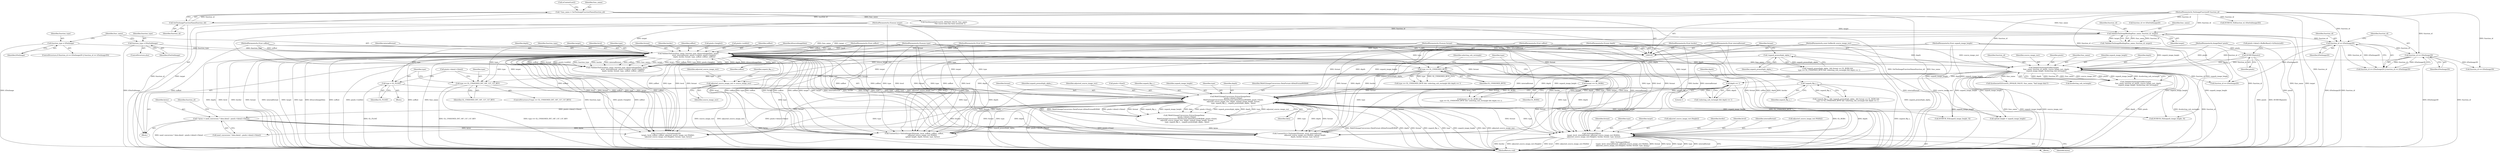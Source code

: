 digraph "0_Chrome_b43de74aa37a65c608308a122098204ab9c2702f@pointer" {
"1000280" [label="(Call,TexImage2DBase(\n        target, level, internalformat, adjusted_source_image_rect.Width(),\n        adjusted_source_image_rect.Height(), border, format, type, bytes))"];
"1000159" [label="(Call,ValidateTexFunc(func_name, function_type, kSourceImageData, target,\n                       level, internalformat, pixels->width(), pixels->height(),\n                       depth, border, format, type, xoffset, yoffset, zoffset))"];
"1000136" [label="(Call,ValidateTexImageBinding(func_name, function_id, target))"];
"1000117" [label="(Call,* func_name = GetTexImageFunctionName(function_id))"];
"1000119" [label="(Call,GetTexImageFunctionName(function_id))"];
"1000101" [label="(MethodParameterIn,TexImageFunctionID function_id)"];
"1000102" [label="(MethodParameterIn,GLenum target)"];
"1000150" [label="(Call,function_type = kTexImage)"];
"1000154" [label="(Call,function_type = kTexSubImage)"];
"1000103" [label="(MethodParameterIn,GLint level)"];
"1000104" [label="(MethodParameterIn,GLint internalformat)"];
"1000108" [label="(MethodParameterIn,GLsizei depth)"];
"1000105" [label="(MethodParameterIn,GLint border)"];
"1000106" [label="(MethodParameterIn,GLenum format)"];
"1000107" [label="(MethodParameterIn,GLenum type)"];
"1000109" [label="(MethodParameterIn,GLint xoffset)"];
"1000110" [label="(MethodParameterIn,GLint yoffset)"];
"1000111" [label="(MethodParameterIn,GLint zoffset)"];
"1000246" [label="(Call,WebGLImageConversion::ExtractImageData(\n            pixels->data()->Data(),\n            WebGLImageConversion::DataFormat::kDataFormatRGBA8, pixels->Size(),\n            adjusted_source_image_rect, depth, unpack_image_height, format,\n            type, unpack_flip_y_, unpack_premultiply_alpha_, data))"];
"1000194" [label="(Call,adjusted_source_image_rect = source_image_rect)"];
"1000182" [label="(Call,ValidateTexImageSubRectangle(\n          func_name, function_id, pixels, source_image_rect, depth,\n          unpack_image_height, &selecting_sub_rectangle))"];
"1000147" [label="(Call,function_id == kTexImage3D)"];
"1000144" [label="(Call,function_id == kTexImage2D)"];
"1000124" [label="(Call,DCHECK(pixels))"];
"1000112" [label="(MethodParameterIn,ImageData* pixels)"];
"1000113" [label="(MethodParameterIn,const IntRect& source_image_rect)"];
"1000114" [label="(MethodParameterIn,GLint unpack_image_height)"];
"1000227" [label="(Call,depth == 1)"];
"1000217" [label="(Call,format == GL_RGBA)"];
"1000237" [label="(Call,type == GL_UNSIGNED_INT_10F_11F_11F_REV)"];
"1000221" [label="(Call,type == GL_UNSIGNED_BYTE)"];
"1000241" [label="(Call,type = GL_FLOAT)"];
"1000211" [label="(Call,!unpack_flip_y_)"];
"1000214" [label="(Call,!unpack_premultiply_alpha_)"];
"1000266" [label="(Call,* bytes = need_conversion ? data.data() : pixels->data()->Data())"];
"1000195" [label="(Identifier,adjusted_source_image_rect)"];
"1000104" [label="(MethodParameterIn,GLint internalformat)"];
"1000110" [label="(MethodParameterIn,GLint yoffset)"];
"1000276" [label="(Block,)"];
"1000172" [label="(Identifier,xoffset)"];
"1000281" [label="(Identifier,target)"];
"1000113" [label="(MethodParameterIn,const IntRect& source_image_rect)"];
"1000103" [label="(MethodParameterIn,GLint level)"];
"1000105" [label="(MethodParameterIn,GLint border)"];
"1000251" [label="(Identifier,depth)"];
"1000268" [label="(Call,need_conversion ? data.data() : pixels->data()->Data())"];
"1000162" [label="(Identifier,kSourceImageData)"];
"1000248" [label="(Identifier,WebGLImageConversion::DataFormat::kDataFormatRGBA8)"];
"1000196" [label="(Identifier,source_image_rect)"];
"1000242" [label="(Identifier,type)"];
"1000122" [label="(Call,isContextLost())"];
"1000194" [label="(Call,adjusted_source_image_rect = source_image_rect)"];
"1000219" [label="(Identifier,GL_RGBA)"];
"1000198" [label="(Identifier,unpack_flip_y_)"];
"1000215" [label="(Identifier,unpack_premultiply_alpha_)"];
"1000101" [label="(MethodParameterIn,TexImageFunctionID function_id)"];
"1000137" [label="(Identifier,func_name)"];
"1000150" [label="(Call,function_type = kTexImage)"];
"1000280" [label="(Call,TexImage2DBase(\n        target, level, internalformat, adjusted_source_image_rect.Width(),\n        adjusted_source_image_rect.Height(), border, format, type, bytes))"];
"1000212" [label="(Identifier,unpack_flip_y_)"];
"1000253" [label="(Identifier,format)"];
"1000188" [label="(Identifier,unpack_image_height)"];
"1000181" [label="(Call,!ValidateTexImageSubRectangle(\n          func_name, function_id, pixels, source_image_rect, depth,\n          unpack_image_height, &selecting_sub_rectangle))"];
"1000256" [label="(Identifier,unpack_premultiply_alpha_)"];
"1000226" [label="(Identifier,selecting_sub_rectangle)"];
"1000285" [label="(Call,adjusted_source_image_rect.Height())"];
"1000154" [label="(Call,function_type = kTexSubImage)"];
"1000224" [label="(Call,!selecting_sub_rectangle && depth == 1)"];
"1000182" [label="(Call,ValidateTexImageSubRectangle(\n          func_name, function_id, pixels, source_image_rect, depth,\n          unpack_image_height, &selecting_sub_rectangle))"];
"1000152" [label="(Identifier,kTexImage)"];
"1000246" [label="(Call,WebGLImageConversion::ExtractImageData(\n            pixels->data()->Data(),\n            WebGLImageConversion::DataFormat::kDataFormatRGBA8, pixels->Size(),\n            adjusted_source_image_rect, depth, unpack_image_height, format,\n            type, unpack_flip_y_, unpack_premultiply_alpha_, data))"];
"1000243" [label="(Identifier,GL_FLOAT)"];
"1000165" [label="(Identifier,internalformat)"];
"1000240" [label="(Block,)"];
"1000247" [label="(Call,pixels->data()->Data())"];
"1000222" [label="(Identifier,type)"];
"1000289" [label="(Identifier,bytes)"];
"1000342" [label="(Call,ContextGL()->TexSubImage3D(target, level, xoffset, yoffset, zoffset,\n                                 adjusted_source_image_rect.Width(),\n                                 upload_height, depth, format, type, bytes))"];
"1000151" [label="(Identifier,function_type)"];
"1000216" [label="(Call,format == GL_RGBA &&\n      type == GL_UNSIGNED_BYTE && !selecting_sub_rectangle && depth == 1)"];
"1000147" [label="(Call,function_id == kTexImage3D)"];
"1000107" [label="(MethodParameterIn,GLenum type)"];
"1000148" [label="(Identifier,function_id)"];
"1000239" [label="(Identifier,GL_UNSIGNED_INT_10F_11F_11F_REV)"];
"1000326" [label="(Call,ContextGL()->TexImage3D(target, level, internalformat,\n                               adjusted_source_image_rect.Width(), upload_height,\n                              depth, border, format, type, bytes))"];
"1000145" [label="(Identifier,function_id)"];
"1000106" [label="(MethodParameterIn,GLenum format)"];
"1000146" [label="(Identifier,kTexImage2D)"];
"1000168" [label="(Identifier,depth)"];
"1000115" [label="(Block,)"];
"1000220" [label="(Call,type == GL_UNSIGNED_BYTE && !selecting_sub_rectangle && depth == 1)"];
"1000161" [label="(Identifier,function_type)"];
"1000286" [label="(Identifier,border)"];
"1000156" [label="(Identifier,kTexSubImage)"];
"1000111" [label="(MethodParameterIn,GLint zoffset)"];
"1000273" [label="(Call,function_id == kTexImage2D)"];
"1000227" [label="(Call,depth == 1)"];
"1000149" [label="(Identifier,kTexImage3D)"];
"1000139" [label="(Identifier,target)"];
"1000267" [label="(Identifier,bytes)"];
"1000163" [label="(Identifier,target)"];
"1000155" [label="(Identifier,function_type)"];
"1000108" [label="(MethodParameterIn,GLsizei depth)"];
"1000250" [label="(Identifier,adjusted_source_image_rect)"];
"1000125" [label="(Identifier,pixels)"];
"1000318" [label="(Call,upload_height = unpack_image_height)"];
"1000153" [label="(ControlStructure,else)"];
"1000228" [label="(Identifier,depth)"];
"1000236" [label="(ControlStructure,if (type == GL_UNSIGNED_INT_10F_11F_11F_REV))"];
"1000277" [label="(Call,DCHECK_EQ(unpack_image_height, 0))"];
"1000187" [label="(Identifier,depth)"];
"1000124" [label="(Call,DCHECK(pixels))"];
"1000282" [label="(Identifier,level)"];
"1000158" [label="(Call,!ValidateTexFunc(func_name, function_type, kSourceImageData, target,\n                       level, internalformat, pixels->width(), pixels->height(),\n                       depth, border, format, type, xoffset, yoffset, zoffset))"];
"1000292" [label="(Call,function_id == kTexSubImage2D)"];
"1000112" [label="(MethodParameterIn,ImageData* pixels)"];
"1000218" [label="(Identifier,format)"];
"1000274" [label="(Identifier,function_id)"];
"1000221" [label="(Call,type == GL_UNSIGNED_BYTE)"];
"1000164" [label="(Identifier,level)"];
"1000245" [label="(Call,!WebGLImageConversion::ExtractImageData(\n            pixels->data()->Data(),\n            WebGLImageConversion::DataFormat::kDataFormatRGBA8, pixels->Size(),\n            adjusted_source_image_rect, depth, unpack_image_height, format,\n            type, unpack_flip_y_, unpack_premultiply_alpha_, data))"];
"1000171" [label="(Identifier,type)"];
"1000266" [label="(Call,* bytes = need_conversion ? data.data() : pixels->data()->Data())"];
"1000129" [label="(Call,SynthesizeGLError(GL_INVALID_VALUE, func_name,\n                      \"The source data has been neutered.\"))"];
"1000238" [label="(Identifier,type)"];
"1000135" [label="(Call,!ValidateTexImageBinding(func_name, function_id, target))"];
"1000118" [label="(Identifier,func_name)"];
"1000214" [label="(Call,!unpack_premultiply_alpha_)"];
"1000136" [label="(Call,ValidateTexImageBinding(func_name, function_id, target))"];
"1000249" [label="(Call,pixels->Size())"];
"1000119" [label="(Call,GetTexImageFunctionName(function_id))"];
"1000144" [label="(Call,function_id == kTexImage2D)"];
"1000120" [label="(Identifier,function_id)"];
"1000184" [label="(Identifier,function_id)"];
"1000117" [label="(Call,* func_name = GetTexImageFunctionName(function_id))"];
"1000229" [label="(Literal,1)"];
"1000166" [label="(Call,pixels->width())"];
"1000143" [label="(Call,function_id == kTexImage2D || function_id == kTexImage3D)"];
"1000339" [label="(Call,DCHECK_EQ(function_id, kTexSubImage3D))"];
"1000170" [label="(Identifier,format)"];
"1000186" [label="(Identifier,source_image_rect)"];
"1000283" [label="(Identifier,internalformat)"];
"1000160" [label="(Identifier,func_name)"];
"1000138" [label="(Identifier,function_id)"];
"1000241" [label="(Call,type = GL_FLOAT)"];
"1000223" [label="(Identifier,GL_UNSIGNED_BYTE)"];
"1000322" [label="(Call,function_id == kTexImage3D)"];
"1000185" [label="(Identifier,pixels)"];
"1000354" [label="(MethodReturn,void)"];
"1000211" [label="(Call,!unpack_flip_y_)"];
"1000183" [label="(Identifier,func_name)"];
"1000296" [label="(Call,DCHECK_EQ(unpack_image_height, 0))"];
"1000255" [label="(Identifier,unpack_flip_y_)"];
"1000114" [label="(MethodParameterIn,GLint unpack_image_height)"];
"1000299" [label="(Call,ContextGL()->TexSubImage2D(\n        target, level, xoffset, yoffset, adjusted_source_image_rect.Width(),\n         adjusted_source_image_rect.Height(), format, type, bytes))"];
"1000169" [label="(Identifier,border)"];
"1000259" [label="(Call,SynthesizeGLError(GL_INVALID_VALUE, func_name, \"bad image data\"))"];
"1000284" [label="(Call,adjusted_source_image_rect.Width())"];
"1000102" [label="(MethodParameterIn,GLenum target)"];
"1000174" [label="(Identifier,zoffset)"];
"1000210" [label="(Call,!unpack_flip_y_ && !unpack_premultiply_alpha_ && format == GL_RGBA &&\n      type == GL_UNSIGNED_BYTE && !selecting_sub_rectangle && depth == 1)"];
"1000237" [label="(Call,type == GL_UNSIGNED_INT_10F_11F_11F_REV)"];
"1000142" [label="(ControlStructure,if (function_id == kTexImage2D || function_id == kTexImage3D))"];
"1000159" [label="(Call,ValidateTexFunc(func_name, function_type, kSourceImageData, target,\n                       level, internalformat, pixels->width(), pixels->height(),\n                       depth, border, format, type, xoffset, yoffset, zoffset))"];
"1000217" [label="(Call,format == GL_RGBA)"];
"1000109" [label="(MethodParameterIn,GLint xoffset)"];
"1000252" [label="(Identifier,unpack_image_height)"];
"1000127" [label="(Call,pixels->data()->BufferBase()->IsNeutered())"];
"1000213" [label="(Call,!unpack_premultiply_alpha_ && format == GL_RGBA &&\n      type == GL_UNSIGNED_BYTE && !selecting_sub_rectangle && depth == 1)"];
"1000257" [label="(Identifier,data)"];
"1000254" [label="(Identifier,type)"];
"1000189" [label="(Call,&selecting_sub_rectangle)"];
"1000287" [label="(Identifier,format)"];
"1000173" [label="(Identifier,yoffset)"];
"1000167" [label="(Call,pixels->height())"];
"1000288" [label="(Identifier,type)"];
"1000280" -> "1000276"  [label="AST: "];
"1000280" -> "1000289"  [label="CFG: "];
"1000281" -> "1000280"  [label="AST: "];
"1000282" -> "1000280"  [label="AST: "];
"1000283" -> "1000280"  [label="AST: "];
"1000284" -> "1000280"  [label="AST: "];
"1000285" -> "1000280"  [label="AST: "];
"1000286" -> "1000280"  [label="AST: "];
"1000287" -> "1000280"  [label="AST: "];
"1000288" -> "1000280"  [label="AST: "];
"1000289" -> "1000280"  [label="AST: "];
"1000354" -> "1000280"  [label="CFG: "];
"1000280" -> "1000354"  [label="DDG: border"];
"1000280" -> "1000354"  [label="DDG: adjusted_source_image_rect.Height()"];
"1000280" -> "1000354"  [label="DDG: level"];
"1000280" -> "1000354"  [label="DDG: adjusted_source_image_rect.Width()"];
"1000280" -> "1000354"  [label="DDG: TexImage2DBase(\n        target, level, internalformat, adjusted_source_image_rect.Width(),\n        adjusted_source_image_rect.Height(), border, format, type, bytes)"];
"1000280" -> "1000354"  [label="DDG: format"];
"1000280" -> "1000354"  [label="DDG: bytes"];
"1000280" -> "1000354"  [label="DDG: target"];
"1000280" -> "1000354"  [label="DDG: type"];
"1000280" -> "1000354"  [label="DDG: internalformat"];
"1000159" -> "1000280"  [label="DDG: target"];
"1000159" -> "1000280"  [label="DDG: level"];
"1000159" -> "1000280"  [label="DDG: internalformat"];
"1000159" -> "1000280"  [label="DDG: border"];
"1000159" -> "1000280"  [label="DDG: format"];
"1000159" -> "1000280"  [label="DDG: type"];
"1000102" -> "1000280"  [label="DDG: target"];
"1000103" -> "1000280"  [label="DDG: level"];
"1000104" -> "1000280"  [label="DDG: internalformat"];
"1000105" -> "1000280"  [label="DDG: border"];
"1000246" -> "1000280"  [label="DDG: format"];
"1000246" -> "1000280"  [label="DDG: type"];
"1000217" -> "1000280"  [label="DDG: format"];
"1000106" -> "1000280"  [label="DDG: format"];
"1000221" -> "1000280"  [label="DDG: type"];
"1000107" -> "1000280"  [label="DDG: type"];
"1000266" -> "1000280"  [label="DDG: bytes"];
"1000159" -> "1000158"  [label="AST: "];
"1000159" -> "1000174"  [label="CFG: "];
"1000160" -> "1000159"  [label="AST: "];
"1000161" -> "1000159"  [label="AST: "];
"1000162" -> "1000159"  [label="AST: "];
"1000163" -> "1000159"  [label="AST: "];
"1000164" -> "1000159"  [label="AST: "];
"1000165" -> "1000159"  [label="AST: "];
"1000166" -> "1000159"  [label="AST: "];
"1000167" -> "1000159"  [label="AST: "];
"1000168" -> "1000159"  [label="AST: "];
"1000169" -> "1000159"  [label="AST: "];
"1000170" -> "1000159"  [label="AST: "];
"1000171" -> "1000159"  [label="AST: "];
"1000172" -> "1000159"  [label="AST: "];
"1000173" -> "1000159"  [label="AST: "];
"1000174" -> "1000159"  [label="AST: "];
"1000158" -> "1000159"  [label="CFG: "];
"1000159" -> "1000354"  [label="DDG: level"];
"1000159" -> "1000354"  [label="DDG: depth"];
"1000159" -> "1000354"  [label="DDG: xoffset"];
"1000159" -> "1000354"  [label="DDG: border"];
"1000159" -> "1000354"  [label="DDG: func_name"];
"1000159" -> "1000354"  [label="DDG: pixels->width()"];
"1000159" -> "1000354"  [label="DDG: pixels->height()"];
"1000159" -> "1000354"  [label="DDG: yoffset"];
"1000159" -> "1000354"  [label="DDG: type"];
"1000159" -> "1000354"  [label="DDG: format"];
"1000159" -> "1000354"  [label="DDG: target"];
"1000159" -> "1000354"  [label="DDG: kSourceImageData"];
"1000159" -> "1000354"  [label="DDG: function_type"];
"1000159" -> "1000354"  [label="DDG: zoffset"];
"1000159" -> "1000354"  [label="DDG: internalformat"];
"1000159" -> "1000158"  [label="DDG: depth"];
"1000159" -> "1000158"  [label="DDG: kSourceImageData"];
"1000159" -> "1000158"  [label="DDG: xoffset"];
"1000159" -> "1000158"  [label="DDG: format"];
"1000159" -> "1000158"  [label="DDG: pixels->width()"];
"1000159" -> "1000158"  [label="DDG: function_type"];
"1000159" -> "1000158"  [label="DDG: border"];
"1000159" -> "1000158"  [label="DDG: internalformat"];
"1000159" -> "1000158"  [label="DDG: yoffset"];
"1000159" -> "1000158"  [label="DDG: func_name"];
"1000159" -> "1000158"  [label="DDG: target"];
"1000159" -> "1000158"  [label="DDG: level"];
"1000159" -> "1000158"  [label="DDG: zoffset"];
"1000159" -> "1000158"  [label="DDG: type"];
"1000159" -> "1000158"  [label="DDG: pixels->height()"];
"1000136" -> "1000159"  [label="DDG: func_name"];
"1000136" -> "1000159"  [label="DDG: target"];
"1000150" -> "1000159"  [label="DDG: function_type"];
"1000154" -> "1000159"  [label="DDG: function_type"];
"1000102" -> "1000159"  [label="DDG: target"];
"1000103" -> "1000159"  [label="DDG: level"];
"1000104" -> "1000159"  [label="DDG: internalformat"];
"1000108" -> "1000159"  [label="DDG: depth"];
"1000105" -> "1000159"  [label="DDG: border"];
"1000106" -> "1000159"  [label="DDG: format"];
"1000107" -> "1000159"  [label="DDG: type"];
"1000109" -> "1000159"  [label="DDG: xoffset"];
"1000110" -> "1000159"  [label="DDG: yoffset"];
"1000111" -> "1000159"  [label="DDG: zoffset"];
"1000159" -> "1000182"  [label="DDG: func_name"];
"1000159" -> "1000182"  [label="DDG: depth"];
"1000159" -> "1000217"  [label="DDG: format"];
"1000159" -> "1000221"  [label="DDG: type"];
"1000159" -> "1000237"  [label="DDG: type"];
"1000159" -> "1000246"  [label="DDG: format"];
"1000159" -> "1000299"  [label="DDG: target"];
"1000159" -> "1000299"  [label="DDG: level"];
"1000159" -> "1000299"  [label="DDG: xoffset"];
"1000159" -> "1000299"  [label="DDG: yoffset"];
"1000159" -> "1000299"  [label="DDG: format"];
"1000159" -> "1000299"  [label="DDG: type"];
"1000159" -> "1000326"  [label="DDG: target"];
"1000159" -> "1000326"  [label="DDG: level"];
"1000159" -> "1000326"  [label="DDG: internalformat"];
"1000159" -> "1000326"  [label="DDG: border"];
"1000159" -> "1000326"  [label="DDG: format"];
"1000159" -> "1000326"  [label="DDG: type"];
"1000159" -> "1000342"  [label="DDG: target"];
"1000159" -> "1000342"  [label="DDG: level"];
"1000159" -> "1000342"  [label="DDG: xoffset"];
"1000159" -> "1000342"  [label="DDG: yoffset"];
"1000159" -> "1000342"  [label="DDG: zoffset"];
"1000159" -> "1000342"  [label="DDG: format"];
"1000159" -> "1000342"  [label="DDG: type"];
"1000136" -> "1000135"  [label="AST: "];
"1000136" -> "1000139"  [label="CFG: "];
"1000137" -> "1000136"  [label="AST: "];
"1000138" -> "1000136"  [label="AST: "];
"1000139" -> "1000136"  [label="AST: "];
"1000135" -> "1000136"  [label="CFG: "];
"1000136" -> "1000354"  [label="DDG: target"];
"1000136" -> "1000354"  [label="DDG: function_id"];
"1000136" -> "1000354"  [label="DDG: func_name"];
"1000136" -> "1000135"  [label="DDG: func_name"];
"1000136" -> "1000135"  [label="DDG: function_id"];
"1000136" -> "1000135"  [label="DDG: target"];
"1000117" -> "1000136"  [label="DDG: func_name"];
"1000119" -> "1000136"  [label="DDG: function_id"];
"1000101" -> "1000136"  [label="DDG: function_id"];
"1000102" -> "1000136"  [label="DDG: target"];
"1000136" -> "1000144"  [label="DDG: function_id"];
"1000117" -> "1000115"  [label="AST: "];
"1000117" -> "1000119"  [label="CFG: "];
"1000118" -> "1000117"  [label="AST: "];
"1000119" -> "1000117"  [label="AST: "];
"1000122" -> "1000117"  [label="CFG: "];
"1000117" -> "1000354"  [label="DDG: func_name"];
"1000117" -> "1000354"  [label="DDG: GetTexImageFunctionName(function_id)"];
"1000119" -> "1000117"  [label="DDG: function_id"];
"1000117" -> "1000129"  [label="DDG: func_name"];
"1000119" -> "1000120"  [label="CFG: "];
"1000120" -> "1000119"  [label="AST: "];
"1000119" -> "1000354"  [label="DDG: function_id"];
"1000101" -> "1000119"  [label="DDG: function_id"];
"1000101" -> "1000100"  [label="AST: "];
"1000101" -> "1000354"  [label="DDG: function_id"];
"1000101" -> "1000144"  [label="DDG: function_id"];
"1000101" -> "1000147"  [label="DDG: function_id"];
"1000101" -> "1000182"  [label="DDG: function_id"];
"1000101" -> "1000273"  [label="DDG: function_id"];
"1000101" -> "1000292"  [label="DDG: function_id"];
"1000101" -> "1000322"  [label="DDG: function_id"];
"1000101" -> "1000339"  [label="DDG: function_id"];
"1000102" -> "1000100"  [label="AST: "];
"1000102" -> "1000354"  [label="DDG: target"];
"1000102" -> "1000299"  [label="DDG: target"];
"1000102" -> "1000326"  [label="DDG: target"];
"1000102" -> "1000342"  [label="DDG: target"];
"1000150" -> "1000142"  [label="AST: "];
"1000150" -> "1000152"  [label="CFG: "];
"1000151" -> "1000150"  [label="AST: "];
"1000152" -> "1000150"  [label="AST: "];
"1000160" -> "1000150"  [label="CFG: "];
"1000150" -> "1000354"  [label="DDG: kTexImage"];
"1000154" -> "1000153"  [label="AST: "];
"1000154" -> "1000156"  [label="CFG: "];
"1000155" -> "1000154"  [label="AST: "];
"1000156" -> "1000154"  [label="AST: "];
"1000160" -> "1000154"  [label="CFG: "];
"1000154" -> "1000354"  [label="DDG: kTexSubImage"];
"1000103" -> "1000100"  [label="AST: "];
"1000103" -> "1000354"  [label="DDG: level"];
"1000103" -> "1000299"  [label="DDG: level"];
"1000103" -> "1000326"  [label="DDG: level"];
"1000103" -> "1000342"  [label="DDG: level"];
"1000104" -> "1000100"  [label="AST: "];
"1000104" -> "1000354"  [label="DDG: internalformat"];
"1000104" -> "1000326"  [label="DDG: internalformat"];
"1000108" -> "1000100"  [label="AST: "];
"1000108" -> "1000354"  [label="DDG: depth"];
"1000108" -> "1000182"  [label="DDG: depth"];
"1000108" -> "1000227"  [label="DDG: depth"];
"1000108" -> "1000246"  [label="DDG: depth"];
"1000108" -> "1000326"  [label="DDG: depth"];
"1000108" -> "1000342"  [label="DDG: depth"];
"1000105" -> "1000100"  [label="AST: "];
"1000105" -> "1000354"  [label="DDG: border"];
"1000105" -> "1000326"  [label="DDG: border"];
"1000106" -> "1000100"  [label="AST: "];
"1000106" -> "1000354"  [label="DDG: format"];
"1000106" -> "1000217"  [label="DDG: format"];
"1000106" -> "1000246"  [label="DDG: format"];
"1000106" -> "1000299"  [label="DDG: format"];
"1000106" -> "1000326"  [label="DDG: format"];
"1000106" -> "1000342"  [label="DDG: format"];
"1000107" -> "1000100"  [label="AST: "];
"1000107" -> "1000354"  [label="DDG: type"];
"1000107" -> "1000221"  [label="DDG: type"];
"1000107" -> "1000237"  [label="DDG: type"];
"1000107" -> "1000241"  [label="DDG: type"];
"1000107" -> "1000246"  [label="DDG: type"];
"1000107" -> "1000299"  [label="DDG: type"];
"1000107" -> "1000326"  [label="DDG: type"];
"1000107" -> "1000342"  [label="DDG: type"];
"1000109" -> "1000100"  [label="AST: "];
"1000109" -> "1000354"  [label="DDG: xoffset"];
"1000109" -> "1000299"  [label="DDG: xoffset"];
"1000109" -> "1000342"  [label="DDG: xoffset"];
"1000110" -> "1000100"  [label="AST: "];
"1000110" -> "1000354"  [label="DDG: yoffset"];
"1000110" -> "1000299"  [label="DDG: yoffset"];
"1000110" -> "1000342"  [label="DDG: yoffset"];
"1000111" -> "1000100"  [label="AST: "];
"1000111" -> "1000354"  [label="DDG: zoffset"];
"1000111" -> "1000342"  [label="DDG: zoffset"];
"1000246" -> "1000245"  [label="AST: "];
"1000246" -> "1000257"  [label="CFG: "];
"1000247" -> "1000246"  [label="AST: "];
"1000248" -> "1000246"  [label="AST: "];
"1000249" -> "1000246"  [label="AST: "];
"1000250" -> "1000246"  [label="AST: "];
"1000251" -> "1000246"  [label="AST: "];
"1000252" -> "1000246"  [label="AST: "];
"1000253" -> "1000246"  [label="AST: "];
"1000254" -> "1000246"  [label="AST: "];
"1000255" -> "1000246"  [label="AST: "];
"1000256" -> "1000246"  [label="AST: "];
"1000257" -> "1000246"  [label="AST: "];
"1000245" -> "1000246"  [label="CFG: "];
"1000246" -> "1000354"  [label="DDG: WebGLImageConversion::DataFormat::kDataFormatRGBA8"];
"1000246" -> "1000354"  [label="DDG: depth"];
"1000246" -> "1000354"  [label="DDG: format"];
"1000246" -> "1000354"  [label="DDG: unpack_flip_y_"];
"1000246" -> "1000354"  [label="DDG: type"];
"1000246" -> "1000354"  [label="DDG: unpack_image_height"];
"1000246" -> "1000354"  [label="DDG: data"];
"1000246" -> "1000354"  [label="DDG: adjusted_source_image_rect"];
"1000246" -> "1000354"  [label="DDG: unpack_premultiply_alpha_"];
"1000246" -> "1000354"  [label="DDG: pixels->data()->Data()"];
"1000246" -> "1000354"  [label="DDG: pixels->Size()"];
"1000246" -> "1000245"  [label="DDG: WebGLImageConversion::DataFormat::kDataFormatRGBA8"];
"1000246" -> "1000245"  [label="DDG: pixels->data()->Data()"];
"1000246" -> "1000245"  [label="DDG: format"];
"1000246" -> "1000245"  [label="DDG: unpack_flip_y_"];
"1000246" -> "1000245"  [label="DDG: unpack_image_height"];
"1000246" -> "1000245"  [label="DDG: data"];
"1000246" -> "1000245"  [label="DDG: pixels->Size()"];
"1000246" -> "1000245"  [label="DDG: unpack_premultiply_alpha_"];
"1000246" -> "1000245"  [label="DDG: depth"];
"1000246" -> "1000245"  [label="DDG: type"];
"1000246" -> "1000245"  [label="DDG: adjusted_source_image_rect"];
"1000194" -> "1000246"  [label="DDG: adjusted_source_image_rect"];
"1000182" -> "1000246"  [label="DDG: depth"];
"1000182" -> "1000246"  [label="DDG: unpack_image_height"];
"1000227" -> "1000246"  [label="DDG: depth"];
"1000114" -> "1000246"  [label="DDG: unpack_image_height"];
"1000217" -> "1000246"  [label="DDG: format"];
"1000237" -> "1000246"  [label="DDG: type"];
"1000241" -> "1000246"  [label="DDG: type"];
"1000211" -> "1000246"  [label="DDG: unpack_flip_y_"];
"1000214" -> "1000246"  [label="DDG: unpack_premultiply_alpha_"];
"1000246" -> "1000266"  [label="DDG: pixels->data()->Data()"];
"1000246" -> "1000268"  [label="DDG: pixels->data()->Data()"];
"1000246" -> "1000277"  [label="DDG: unpack_image_height"];
"1000246" -> "1000296"  [label="DDG: unpack_image_height"];
"1000246" -> "1000299"  [label="DDG: format"];
"1000246" -> "1000299"  [label="DDG: type"];
"1000246" -> "1000318"  [label="DDG: unpack_image_height"];
"1000246" -> "1000326"  [label="DDG: depth"];
"1000246" -> "1000326"  [label="DDG: format"];
"1000246" -> "1000326"  [label="DDG: type"];
"1000246" -> "1000342"  [label="DDG: depth"];
"1000246" -> "1000342"  [label="DDG: format"];
"1000246" -> "1000342"  [label="DDG: type"];
"1000194" -> "1000115"  [label="AST: "];
"1000194" -> "1000196"  [label="CFG: "];
"1000195" -> "1000194"  [label="AST: "];
"1000196" -> "1000194"  [label="AST: "];
"1000198" -> "1000194"  [label="CFG: "];
"1000194" -> "1000354"  [label="DDG: adjusted_source_image_rect"];
"1000194" -> "1000354"  [label="DDG: source_image_rect"];
"1000182" -> "1000194"  [label="DDG: source_image_rect"];
"1000113" -> "1000194"  [label="DDG: source_image_rect"];
"1000182" -> "1000181"  [label="AST: "];
"1000182" -> "1000189"  [label="CFG: "];
"1000183" -> "1000182"  [label="AST: "];
"1000184" -> "1000182"  [label="AST: "];
"1000185" -> "1000182"  [label="AST: "];
"1000186" -> "1000182"  [label="AST: "];
"1000187" -> "1000182"  [label="AST: "];
"1000188" -> "1000182"  [label="AST: "];
"1000189" -> "1000182"  [label="AST: "];
"1000181" -> "1000182"  [label="CFG: "];
"1000182" -> "1000354"  [label="DDG: unpack_image_height"];
"1000182" -> "1000354"  [label="DDG: source_image_rect"];
"1000182" -> "1000354"  [label="DDG: depth"];
"1000182" -> "1000354"  [label="DDG: pixels"];
"1000182" -> "1000354"  [label="DDG: &selecting_sub_rectangle"];
"1000182" -> "1000354"  [label="DDG: function_id"];
"1000182" -> "1000354"  [label="DDG: func_name"];
"1000182" -> "1000181"  [label="DDG: depth"];
"1000182" -> "1000181"  [label="DDG: function_id"];
"1000182" -> "1000181"  [label="DDG: func_name"];
"1000182" -> "1000181"  [label="DDG: source_image_rect"];
"1000182" -> "1000181"  [label="DDG: pixels"];
"1000182" -> "1000181"  [label="DDG: unpack_image_height"];
"1000182" -> "1000181"  [label="DDG: &selecting_sub_rectangle"];
"1000147" -> "1000182"  [label="DDG: function_id"];
"1000144" -> "1000182"  [label="DDG: function_id"];
"1000124" -> "1000182"  [label="DDG: pixels"];
"1000112" -> "1000182"  [label="DDG: pixels"];
"1000113" -> "1000182"  [label="DDG: source_image_rect"];
"1000114" -> "1000182"  [label="DDG: unpack_image_height"];
"1000182" -> "1000227"  [label="DDG: depth"];
"1000182" -> "1000259"  [label="DDG: func_name"];
"1000182" -> "1000273"  [label="DDG: function_id"];
"1000182" -> "1000277"  [label="DDG: unpack_image_height"];
"1000182" -> "1000296"  [label="DDG: unpack_image_height"];
"1000182" -> "1000318"  [label="DDG: unpack_image_height"];
"1000182" -> "1000326"  [label="DDG: depth"];
"1000182" -> "1000342"  [label="DDG: depth"];
"1000147" -> "1000143"  [label="AST: "];
"1000147" -> "1000149"  [label="CFG: "];
"1000148" -> "1000147"  [label="AST: "];
"1000149" -> "1000147"  [label="AST: "];
"1000143" -> "1000147"  [label="CFG: "];
"1000147" -> "1000354"  [label="DDG: kTexImage3D"];
"1000147" -> "1000354"  [label="DDG: function_id"];
"1000147" -> "1000143"  [label="DDG: function_id"];
"1000147" -> "1000143"  [label="DDG: kTexImage3D"];
"1000144" -> "1000147"  [label="DDG: function_id"];
"1000147" -> "1000322"  [label="DDG: kTexImage3D"];
"1000144" -> "1000143"  [label="AST: "];
"1000144" -> "1000146"  [label="CFG: "];
"1000145" -> "1000144"  [label="AST: "];
"1000146" -> "1000144"  [label="AST: "];
"1000148" -> "1000144"  [label="CFG: "];
"1000143" -> "1000144"  [label="CFG: "];
"1000144" -> "1000354"  [label="DDG: function_id"];
"1000144" -> "1000354"  [label="DDG: kTexImage2D"];
"1000144" -> "1000143"  [label="DDG: function_id"];
"1000144" -> "1000143"  [label="DDG: kTexImage2D"];
"1000144" -> "1000273"  [label="DDG: kTexImage2D"];
"1000124" -> "1000115"  [label="AST: "];
"1000124" -> "1000125"  [label="CFG: "];
"1000125" -> "1000124"  [label="AST: "];
"1000127" -> "1000124"  [label="CFG: "];
"1000124" -> "1000354"  [label="DDG: pixels"];
"1000124" -> "1000354"  [label="DDG: DCHECK(pixels)"];
"1000112" -> "1000124"  [label="DDG: pixels"];
"1000112" -> "1000100"  [label="AST: "];
"1000112" -> "1000354"  [label="DDG: pixels"];
"1000113" -> "1000100"  [label="AST: "];
"1000113" -> "1000354"  [label="DDG: source_image_rect"];
"1000114" -> "1000100"  [label="AST: "];
"1000114" -> "1000354"  [label="DDG: unpack_image_height"];
"1000114" -> "1000277"  [label="DDG: unpack_image_height"];
"1000114" -> "1000296"  [label="DDG: unpack_image_height"];
"1000114" -> "1000318"  [label="DDG: unpack_image_height"];
"1000227" -> "1000224"  [label="AST: "];
"1000227" -> "1000229"  [label="CFG: "];
"1000228" -> "1000227"  [label="AST: "];
"1000229" -> "1000227"  [label="AST: "];
"1000224" -> "1000227"  [label="CFG: "];
"1000227" -> "1000354"  [label="DDG: depth"];
"1000227" -> "1000224"  [label="DDG: depth"];
"1000227" -> "1000224"  [label="DDG: 1"];
"1000227" -> "1000326"  [label="DDG: depth"];
"1000227" -> "1000342"  [label="DDG: depth"];
"1000217" -> "1000216"  [label="AST: "];
"1000217" -> "1000219"  [label="CFG: "];
"1000218" -> "1000217"  [label="AST: "];
"1000219" -> "1000217"  [label="AST: "];
"1000222" -> "1000217"  [label="CFG: "];
"1000216" -> "1000217"  [label="CFG: "];
"1000217" -> "1000354"  [label="DDG: GL_RGBA"];
"1000217" -> "1000216"  [label="DDG: format"];
"1000217" -> "1000216"  [label="DDG: GL_RGBA"];
"1000217" -> "1000299"  [label="DDG: format"];
"1000217" -> "1000326"  [label="DDG: format"];
"1000217" -> "1000342"  [label="DDG: format"];
"1000237" -> "1000236"  [label="AST: "];
"1000237" -> "1000239"  [label="CFG: "];
"1000238" -> "1000237"  [label="AST: "];
"1000239" -> "1000237"  [label="AST: "];
"1000242" -> "1000237"  [label="CFG: "];
"1000247" -> "1000237"  [label="CFG: "];
"1000237" -> "1000354"  [label="DDG: type == GL_UNSIGNED_INT_10F_11F_11F_REV"];
"1000237" -> "1000354"  [label="DDG: GL_UNSIGNED_INT_10F_11F_11F_REV"];
"1000221" -> "1000237"  [label="DDG: type"];
"1000221" -> "1000220"  [label="AST: "];
"1000221" -> "1000223"  [label="CFG: "];
"1000222" -> "1000221"  [label="AST: "];
"1000223" -> "1000221"  [label="AST: "];
"1000226" -> "1000221"  [label="CFG: "];
"1000220" -> "1000221"  [label="CFG: "];
"1000221" -> "1000354"  [label="DDG: GL_UNSIGNED_BYTE"];
"1000221" -> "1000220"  [label="DDG: type"];
"1000221" -> "1000220"  [label="DDG: GL_UNSIGNED_BYTE"];
"1000221" -> "1000299"  [label="DDG: type"];
"1000221" -> "1000326"  [label="DDG: type"];
"1000221" -> "1000342"  [label="DDG: type"];
"1000241" -> "1000240"  [label="AST: "];
"1000241" -> "1000243"  [label="CFG: "];
"1000242" -> "1000241"  [label="AST: "];
"1000243" -> "1000241"  [label="AST: "];
"1000247" -> "1000241"  [label="CFG: "];
"1000241" -> "1000354"  [label="DDG: GL_FLOAT"];
"1000211" -> "1000210"  [label="AST: "];
"1000211" -> "1000212"  [label="CFG: "];
"1000212" -> "1000211"  [label="AST: "];
"1000215" -> "1000211"  [label="CFG: "];
"1000210" -> "1000211"  [label="CFG: "];
"1000211" -> "1000354"  [label="DDG: unpack_flip_y_"];
"1000211" -> "1000210"  [label="DDG: unpack_flip_y_"];
"1000214" -> "1000213"  [label="AST: "];
"1000214" -> "1000215"  [label="CFG: "];
"1000215" -> "1000214"  [label="AST: "];
"1000218" -> "1000214"  [label="CFG: "];
"1000213" -> "1000214"  [label="CFG: "];
"1000214" -> "1000354"  [label="DDG: unpack_premultiply_alpha_"];
"1000214" -> "1000213"  [label="DDG: unpack_premultiply_alpha_"];
"1000266" -> "1000115"  [label="AST: "];
"1000266" -> "1000268"  [label="CFG: "];
"1000267" -> "1000266"  [label="AST: "];
"1000268" -> "1000266"  [label="AST: "];
"1000274" -> "1000266"  [label="CFG: "];
"1000266" -> "1000354"  [label="DDG: need_conversion ? data.data() : pixels->data()->Data()"];
"1000266" -> "1000299"  [label="DDG: bytes"];
"1000266" -> "1000326"  [label="DDG: bytes"];
"1000266" -> "1000342"  [label="DDG: bytes"];
}
